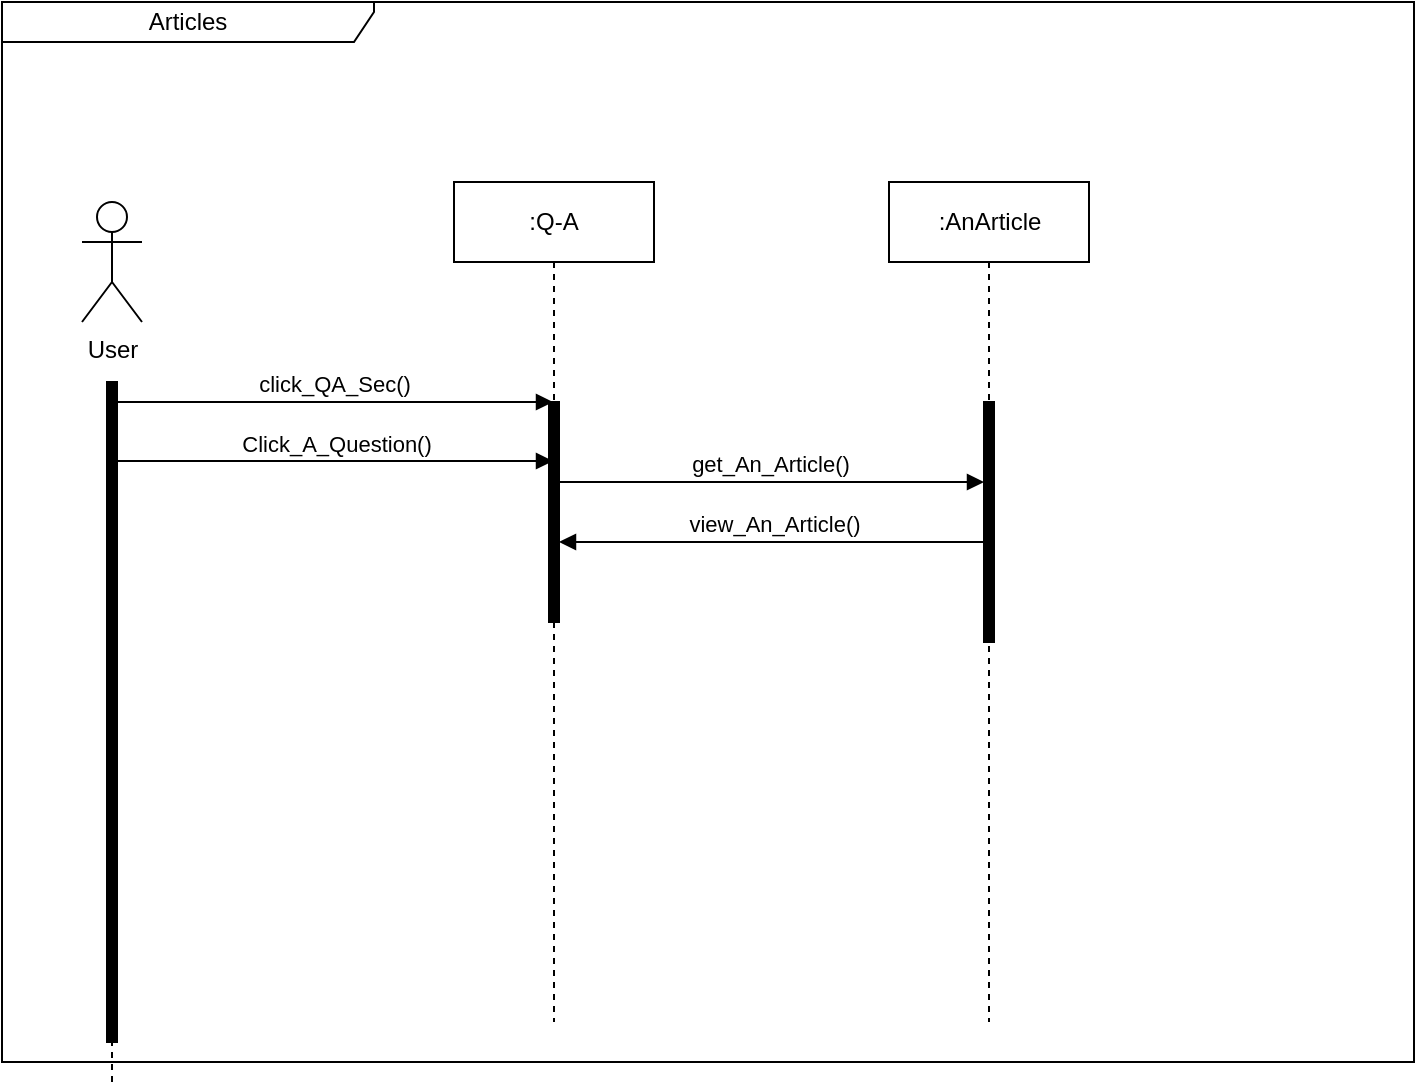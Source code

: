 <mxfile version="21.3.6">
  <diagram name="Sayfa -1" id="KXNFNAzD82l4FM4D60sQ">
    <mxGraphModel dx="1050" dy="566" grid="1" gridSize="10" guides="1" tooltips="1" connect="1" arrows="1" fold="1" page="1" pageScale="1" pageWidth="827" pageHeight="1169" math="0" shadow="0">
      <root>
        <mxCell id="0" />
        <mxCell id="1" parent="0" />
        <mxCell id="zIGlHDeocK-FYwGrawx6-1" value="Articles" style="shape=umlFrame;whiteSpace=wrap;html=1;pointerEvents=0;recursiveResize=0;container=1;collapsible=0;width=186;height=20;" parent="1" vertex="1">
          <mxGeometry x="30" y="20" width="706" height="530" as="geometry" />
        </mxCell>
        <mxCell id="zIGlHDeocK-FYwGrawx6-2" value="&lt;div&gt;User&lt;/div&gt;&lt;div&gt;&lt;br&gt;&lt;/div&gt;" style="shape=umlActor;verticalLabelPosition=bottom;verticalAlign=top;html=1;outlineConnect=0;" parent="zIGlHDeocK-FYwGrawx6-1" vertex="1">
          <mxGeometry x="40" y="100" width="30" height="60" as="geometry" />
        </mxCell>
        <mxCell id="zIGlHDeocK-FYwGrawx6-4" value="" style="html=1;verticalAlign=bottom;labelBackgroundColor=none;endArrow=none;endFill=0;rounded=0;dashed=1;" parent="zIGlHDeocK-FYwGrawx6-1" source="zIGlHDeocK-FYwGrawx6-8" edge="1">
          <mxGeometry width="160" relative="1" as="geometry">
            <mxPoint x="54.5" y="649" as="sourcePoint" />
            <mxPoint x="54.5" y="190" as="targetPoint" />
            <Array as="points" />
          </mxGeometry>
        </mxCell>
        <mxCell id="zIGlHDeocK-FYwGrawx6-6" value="click_QA_Sec()" style="html=1;verticalAlign=bottom;labelBackgroundColor=none;endArrow=block;endFill=1;rounded=0;" parent="zIGlHDeocK-FYwGrawx6-1" edge="1">
          <mxGeometry x="0.003" width="160" relative="1" as="geometry">
            <mxPoint x="56" y="200" as="sourcePoint" />
            <mxPoint x="275.5" y="200" as="targetPoint" />
            <mxPoint as="offset" />
          </mxGeometry>
        </mxCell>
        <mxCell id="zIGlHDeocK-FYwGrawx6-7" value="" style="html=1;verticalAlign=bottom;labelBackgroundColor=none;endArrow=none;endFill=0;rounded=0;dashed=1;" parent="zIGlHDeocK-FYwGrawx6-1" target="zIGlHDeocK-FYwGrawx6-8" edge="1">
          <mxGeometry width="160" relative="1" as="geometry">
            <mxPoint x="55" y="540" as="sourcePoint" />
            <mxPoint x="68.5" y="200" as="targetPoint" />
          </mxGeometry>
        </mxCell>
        <mxCell id="zIGlHDeocK-FYwGrawx6-8" value="" style="html=1;points=[];perimeter=orthogonalPerimeter;fillColor=strokeColor;align=left;verticalAlign=top;spacingLeft=10;" parent="zIGlHDeocK-FYwGrawx6-1" vertex="1">
          <mxGeometry x="52.5" y="190" width="5" height="330" as="geometry" />
        </mxCell>
        <mxCell id="zIGlHDeocK-FYwGrawx6-11" value="" style="html=1;points=[];perimeter=orthogonalPerimeter;fillColor=strokeColor;align=left;verticalAlign=top;spacingLeft=10;" parent="zIGlHDeocK-FYwGrawx6-1" vertex="1">
          <mxGeometry x="491" y="200" width="5" height="120" as="geometry" />
        </mxCell>
        <mxCell id="zIGlHDeocK-FYwGrawx6-12" value="Click_A_Question()" style="html=1;verticalAlign=bottom;labelBackgroundColor=none;endArrow=block;endFill=1;rounded=0;" parent="zIGlHDeocK-FYwGrawx6-1" edge="1" target="nmQmhZTI3H-EEq28VHM7-2">
          <mxGeometry x="0.003" width="160" relative="1" as="geometry">
            <mxPoint x="57.5" y="229.5" as="sourcePoint" />
            <mxPoint x="250" y="230" as="targetPoint" />
            <mxPoint as="offset" />
          </mxGeometry>
        </mxCell>
        <mxCell id="XNdUb1CxIkesmiMk3nuj-5" value=":AnArticle" style="shape=umlLifeline;perimeter=lifelinePerimeter;whiteSpace=wrap;html=1;container=1;dropTarget=0;collapsible=0;recursiveResize=0;outlineConnect=0;portConstraint=eastwest;newEdgeStyle={&quot;edgeStyle&quot;:&quot;elbowEdgeStyle&quot;,&quot;elbow&quot;:&quot;vertical&quot;,&quot;curved&quot;:0,&quot;rounded&quot;:0};" parent="zIGlHDeocK-FYwGrawx6-1" vertex="1">
          <mxGeometry x="443.5" y="90" width="100" height="420" as="geometry" />
        </mxCell>
        <mxCell id="nmQmhZTI3H-EEq28VHM7-2" value=":Q-A" style="shape=umlLifeline;perimeter=lifelinePerimeter;whiteSpace=wrap;html=1;container=1;dropTarget=0;collapsible=0;recursiveResize=0;outlineConnect=0;portConstraint=eastwest;newEdgeStyle={&quot;edgeStyle&quot;:&quot;elbowEdgeStyle&quot;,&quot;elbow&quot;:&quot;vertical&quot;,&quot;curved&quot;:0,&quot;rounded&quot;:0};" vertex="1" parent="zIGlHDeocK-FYwGrawx6-1">
          <mxGeometry x="226" y="90" width="100" height="420" as="geometry" />
        </mxCell>
        <mxCell id="nmQmhZTI3H-EEq28VHM7-4" value="" style="html=1;points=[];perimeter=orthogonalPerimeter;fillColor=strokeColor;align=left;verticalAlign=top;spacingLeft=10;" vertex="1" parent="zIGlHDeocK-FYwGrawx6-1">
          <mxGeometry x="273.5" y="200" width="5" height="110" as="geometry" />
        </mxCell>
        <mxCell id="nmQmhZTI3H-EEq28VHM7-10" value="view_An_Article()" style="html=1;verticalAlign=bottom;labelBackgroundColor=none;endArrow=none;endFill=0;rounded=0;startArrow=block;startFill=1;" edge="1" parent="zIGlHDeocK-FYwGrawx6-1">
          <mxGeometry x="0.003" width="160" relative="1" as="geometry">
            <mxPoint x="278.5" y="270" as="sourcePoint" />
            <mxPoint x="493" y="270" as="targetPoint" />
            <mxPoint as="offset" />
          </mxGeometry>
        </mxCell>
        <mxCell id="nmQmhZTI3H-EEq28VHM7-14" value="get_An_Article()" style="html=1;verticalAlign=bottom;labelBackgroundColor=none;endArrow=block;endFill=1;rounded=0;startArrow=none;startFill=0;" edge="1" parent="zIGlHDeocK-FYwGrawx6-1">
          <mxGeometry x="0.003" width="160" relative="1" as="geometry">
            <mxPoint x="276.5" y="240" as="sourcePoint" />
            <mxPoint x="491" y="240" as="targetPoint" />
            <mxPoint as="offset" />
          </mxGeometry>
        </mxCell>
      </root>
    </mxGraphModel>
  </diagram>
</mxfile>
